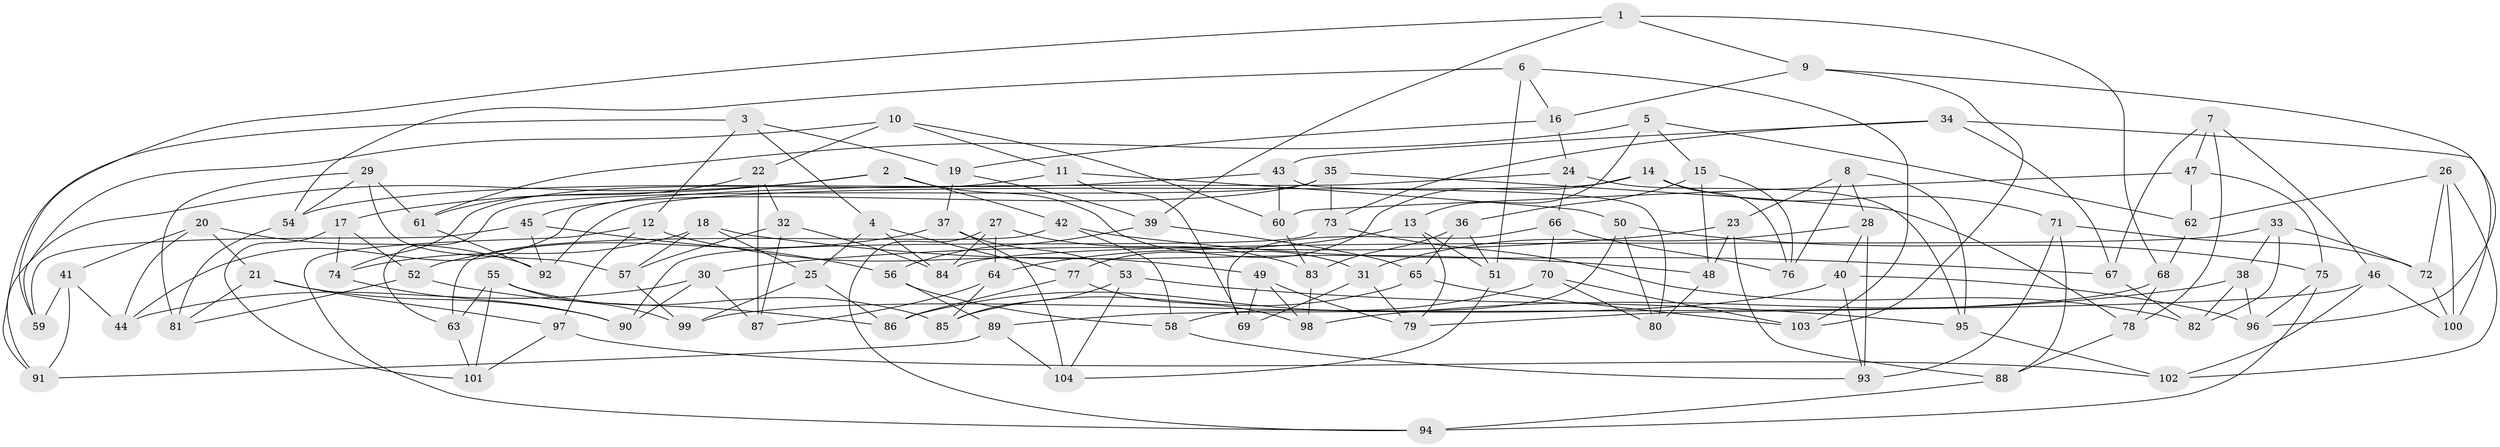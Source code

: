 // coarse degree distribution, {5: 0.25, 6: 0.46153846153846156, 4: 0.17307692307692307, 3: 0.038461538461538464, 9: 0.019230769230769232, 8: 0.057692307692307696}
// Generated by graph-tools (version 1.1) at 2025/38/03/04/25 23:38:04]
// undirected, 104 vertices, 208 edges
graph export_dot {
  node [color=gray90,style=filled];
  1;
  2;
  3;
  4;
  5;
  6;
  7;
  8;
  9;
  10;
  11;
  12;
  13;
  14;
  15;
  16;
  17;
  18;
  19;
  20;
  21;
  22;
  23;
  24;
  25;
  26;
  27;
  28;
  29;
  30;
  31;
  32;
  33;
  34;
  35;
  36;
  37;
  38;
  39;
  40;
  41;
  42;
  43;
  44;
  45;
  46;
  47;
  48;
  49;
  50;
  51;
  52;
  53;
  54;
  55;
  56;
  57;
  58;
  59;
  60;
  61;
  62;
  63;
  64;
  65;
  66;
  67;
  68;
  69;
  70;
  71;
  72;
  73;
  74;
  75;
  76;
  77;
  78;
  79;
  80;
  81;
  82;
  83;
  84;
  85;
  86;
  87;
  88;
  89;
  90;
  91;
  92;
  93;
  94;
  95;
  96;
  97;
  98;
  99;
  100;
  101;
  102;
  103;
  104;
  1 -- 39;
  1 -- 59;
  1 -- 68;
  1 -- 9;
  2 -- 31;
  2 -- 42;
  2 -- 17;
  2 -- 91;
  3 -- 91;
  3 -- 19;
  3 -- 4;
  3 -- 12;
  4 -- 84;
  4 -- 77;
  4 -- 25;
  5 -- 62;
  5 -- 15;
  5 -- 13;
  5 -- 61;
  6 -- 54;
  6 -- 103;
  6 -- 51;
  6 -- 16;
  7 -- 47;
  7 -- 67;
  7 -- 78;
  7 -- 46;
  8 -- 76;
  8 -- 95;
  8 -- 23;
  8 -- 28;
  9 -- 96;
  9 -- 103;
  9 -- 16;
  10 -- 60;
  10 -- 22;
  10 -- 11;
  10 -- 59;
  11 -- 74;
  11 -- 69;
  11 -- 50;
  12 -- 97;
  12 -- 49;
  12 -- 94;
  13 -- 51;
  13 -- 79;
  13 -- 64;
  14 -- 77;
  14 -- 92;
  14 -- 76;
  14 -- 71;
  15 -- 36;
  15 -- 76;
  15 -- 48;
  16 -- 19;
  16 -- 24;
  17 -- 74;
  17 -- 101;
  17 -- 52;
  18 -- 25;
  18 -- 48;
  18 -- 74;
  18 -- 57;
  19 -- 39;
  19 -- 37;
  20 -- 44;
  20 -- 41;
  20 -- 92;
  20 -- 21;
  21 -- 81;
  21 -- 97;
  21 -- 90;
  22 -- 87;
  22 -- 61;
  22 -- 32;
  23 -- 30;
  23 -- 48;
  23 -- 88;
  24 -- 66;
  24 -- 44;
  24 -- 95;
  25 -- 99;
  25 -- 86;
  26 -- 100;
  26 -- 102;
  26 -- 72;
  26 -- 62;
  27 -- 94;
  27 -- 83;
  27 -- 84;
  27 -- 64;
  28 -- 93;
  28 -- 40;
  28 -- 31;
  29 -- 57;
  29 -- 61;
  29 -- 54;
  29 -- 81;
  30 -- 90;
  30 -- 44;
  30 -- 87;
  31 -- 69;
  31 -- 79;
  32 -- 57;
  32 -- 84;
  32 -- 87;
  33 -- 84;
  33 -- 38;
  33 -- 72;
  33 -- 82;
  34 -- 67;
  34 -- 100;
  34 -- 73;
  34 -- 43;
  35 -- 63;
  35 -- 78;
  35 -- 45;
  35 -- 73;
  36 -- 65;
  36 -- 51;
  36 -- 83;
  37 -- 52;
  37 -- 104;
  37 -- 53;
  38 -- 82;
  38 -- 98;
  38 -- 96;
  39 -- 56;
  39 -- 65;
  40 -- 96;
  40 -- 93;
  40 -- 99;
  41 -- 91;
  41 -- 44;
  41 -- 59;
  42 -- 58;
  42 -- 63;
  42 -- 67;
  43 -- 60;
  43 -- 80;
  43 -- 54;
  45 -- 92;
  45 -- 56;
  45 -- 59;
  46 -- 102;
  46 -- 100;
  46 -- 89;
  47 -- 60;
  47 -- 62;
  47 -- 75;
  48 -- 80;
  49 -- 69;
  49 -- 98;
  49 -- 79;
  50 -- 58;
  50 -- 75;
  50 -- 80;
  51 -- 104;
  52 -- 86;
  52 -- 81;
  53 -- 104;
  53 -- 85;
  53 -- 95;
  54 -- 81;
  55 -- 101;
  55 -- 63;
  55 -- 99;
  55 -- 85;
  56 -- 58;
  56 -- 89;
  57 -- 99;
  58 -- 93;
  60 -- 83;
  61 -- 92;
  62 -- 68;
  63 -- 101;
  64 -- 85;
  64 -- 87;
  65 -- 103;
  65 -- 85;
  66 -- 69;
  66 -- 70;
  66 -- 76;
  67 -- 82;
  68 -- 78;
  68 -- 79;
  70 -- 80;
  70 -- 103;
  70 -- 86;
  71 -- 93;
  71 -- 88;
  71 -- 72;
  72 -- 100;
  73 -- 82;
  73 -- 90;
  74 -- 90;
  75 -- 94;
  75 -- 96;
  77 -- 86;
  77 -- 98;
  78 -- 88;
  83 -- 98;
  88 -- 94;
  89 -- 104;
  89 -- 91;
  95 -- 102;
  97 -- 102;
  97 -- 101;
}
